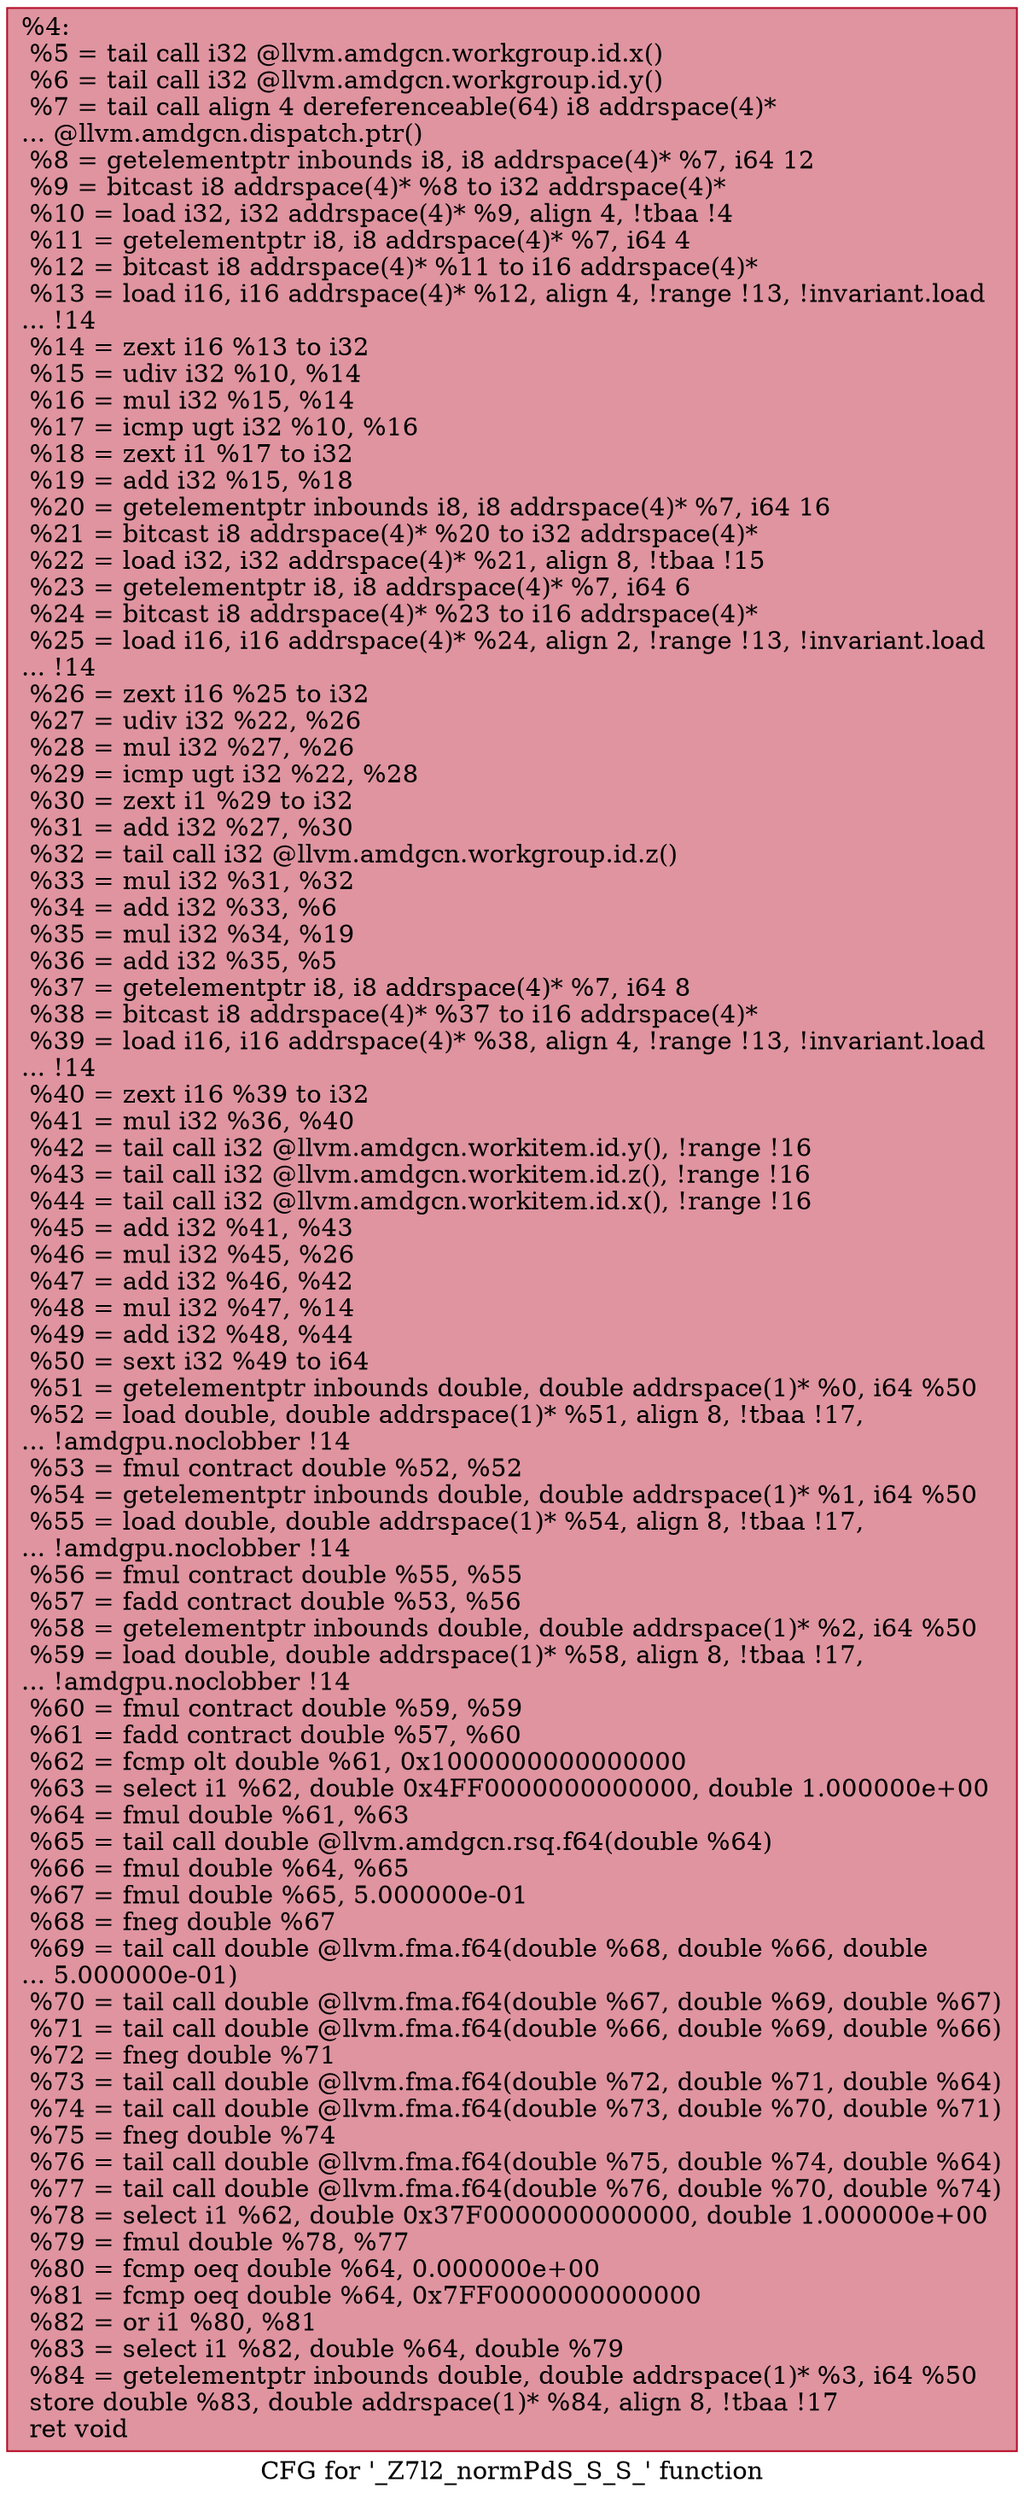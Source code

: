 digraph "CFG for '_Z7l2_normPdS_S_S_' function" {
	label="CFG for '_Z7l2_normPdS_S_S_' function";

	Node0x4b2c180 [shape=record,color="#b70d28ff", style=filled, fillcolor="#b70d2870",label="{%4:\l  %5 = tail call i32 @llvm.amdgcn.workgroup.id.x()\l  %6 = tail call i32 @llvm.amdgcn.workgroup.id.y()\l  %7 = tail call align 4 dereferenceable(64) i8 addrspace(4)*\l... @llvm.amdgcn.dispatch.ptr()\l  %8 = getelementptr inbounds i8, i8 addrspace(4)* %7, i64 12\l  %9 = bitcast i8 addrspace(4)* %8 to i32 addrspace(4)*\l  %10 = load i32, i32 addrspace(4)* %9, align 4, !tbaa !4\l  %11 = getelementptr i8, i8 addrspace(4)* %7, i64 4\l  %12 = bitcast i8 addrspace(4)* %11 to i16 addrspace(4)*\l  %13 = load i16, i16 addrspace(4)* %12, align 4, !range !13, !invariant.load\l... !14\l  %14 = zext i16 %13 to i32\l  %15 = udiv i32 %10, %14\l  %16 = mul i32 %15, %14\l  %17 = icmp ugt i32 %10, %16\l  %18 = zext i1 %17 to i32\l  %19 = add i32 %15, %18\l  %20 = getelementptr inbounds i8, i8 addrspace(4)* %7, i64 16\l  %21 = bitcast i8 addrspace(4)* %20 to i32 addrspace(4)*\l  %22 = load i32, i32 addrspace(4)* %21, align 8, !tbaa !15\l  %23 = getelementptr i8, i8 addrspace(4)* %7, i64 6\l  %24 = bitcast i8 addrspace(4)* %23 to i16 addrspace(4)*\l  %25 = load i16, i16 addrspace(4)* %24, align 2, !range !13, !invariant.load\l... !14\l  %26 = zext i16 %25 to i32\l  %27 = udiv i32 %22, %26\l  %28 = mul i32 %27, %26\l  %29 = icmp ugt i32 %22, %28\l  %30 = zext i1 %29 to i32\l  %31 = add i32 %27, %30\l  %32 = tail call i32 @llvm.amdgcn.workgroup.id.z()\l  %33 = mul i32 %31, %32\l  %34 = add i32 %33, %6\l  %35 = mul i32 %34, %19\l  %36 = add i32 %35, %5\l  %37 = getelementptr i8, i8 addrspace(4)* %7, i64 8\l  %38 = bitcast i8 addrspace(4)* %37 to i16 addrspace(4)*\l  %39 = load i16, i16 addrspace(4)* %38, align 4, !range !13, !invariant.load\l... !14\l  %40 = zext i16 %39 to i32\l  %41 = mul i32 %36, %40\l  %42 = tail call i32 @llvm.amdgcn.workitem.id.y(), !range !16\l  %43 = tail call i32 @llvm.amdgcn.workitem.id.z(), !range !16\l  %44 = tail call i32 @llvm.amdgcn.workitem.id.x(), !range !16\l  %45 = add i32 %41, %43\l  %46 = mul i32 %45, %26\l  %47 = add i32 %46, %42\l  %48 = mul i32 %47, %14\l  %49 = add i32 %48, %44\l  %50 = sext i32 %49 to i64\l  %51 = getelementptr inbounds double, double addrspace(1)* %0, i64 %50\l  %52 = load double, double addrspace(1)* %51, align 8, !tbaa !17,\l... !amdgpu.noclobber !14\l  %53 = fmul contract double %52, %52\l  %54 = getelementptr inbounds double, double addrspace(1)* %1, i64 %50\l  %55 = load double, double addrspace(1)* %54, align 8, !tbaa !17,\l... !amdgpu.noclobber !14\l  %56 = fmul contract double %55, %55\l  %57 = fadd contract double %53, %56\l  %58 = getelementptr inbounds double, double addrspace(1)* %2, i64 %50\l  %59 = load double, double addrspace(1)* %58, align 8, !tbaa !17,\l... !amdgpu.noclobber !14\l  %60 = fmul contract double %59, %59\l  %61 = fadd contract double %57, %60\l  %62 = fcmp olt double %61, 0x1000000000000000\l  %63 = select i1 %62, double 0x4FF0000000000000, double 1.000000e+00\l  %64 = fmul double %61, %63\l  %65 = tail call double @llvm.amdgcn.rsq.f64(double %64)\l  %66 = fmul double %64, %65\l  %67 = fmul double %65, 5.000000e-01\l  %68 = fneg double %67\l  %69 = tail call double @llvm.fma.f64(double %68, double %66, double\l... 5.000000e-01)\l  %70 = tail call double @llvm.fma.f64(double %67, double %69, double %67)\l  %71 = tail call double @llvm.fma.f64(double %66, double %69, double %66)\l  %72 = fneg double %71\l  %73 = tail call double @llvm.fma.f64(double %72, double %71, double %64)\l  %74 = tail call double @llvm.fma.f64(double %73, double %70, double %71)\l  %75 = fneg double %74\l  %76 = tail call double @llvm.fma.f64(double %75, double %74, double %64)\l  %77 = tail call double @llvm.fma.f64(double %76, double %70, double %74)\l  %78 = select i1 %62, double 0x37F0000000000000, double 1.000000e+00\l  %79 = fmul double %78, %77\l  %80 = fcmp oeq double %64, 0.000000e+00\l  %81 = fcmp oeq double %64, 0x7FF0000000000000\l  %82 = or i1 %80, %81\l  %83 = select i1 %82, double %64, double %79\l  %84 = getelementptr inbounds double, double addrspace(1)* %3, i64 %50\l  store double %83, double addrspace(1)* %84, align 8, !tbaa !17\l  ret void\l}"];
}
